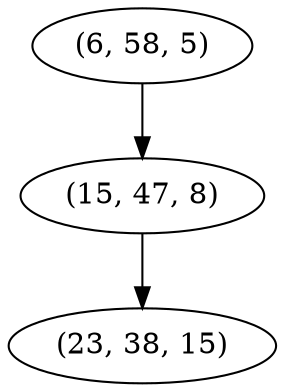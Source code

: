 digraph tree {
    "(6, 58, 5)";
    "(15, 47, 8)";
    "(23, 38, 15)";
    "(6, 58, 5)" -> "(15, 47, 8)";
    "(15, 47, 8)" -> "(23, 38, 15)";
}
